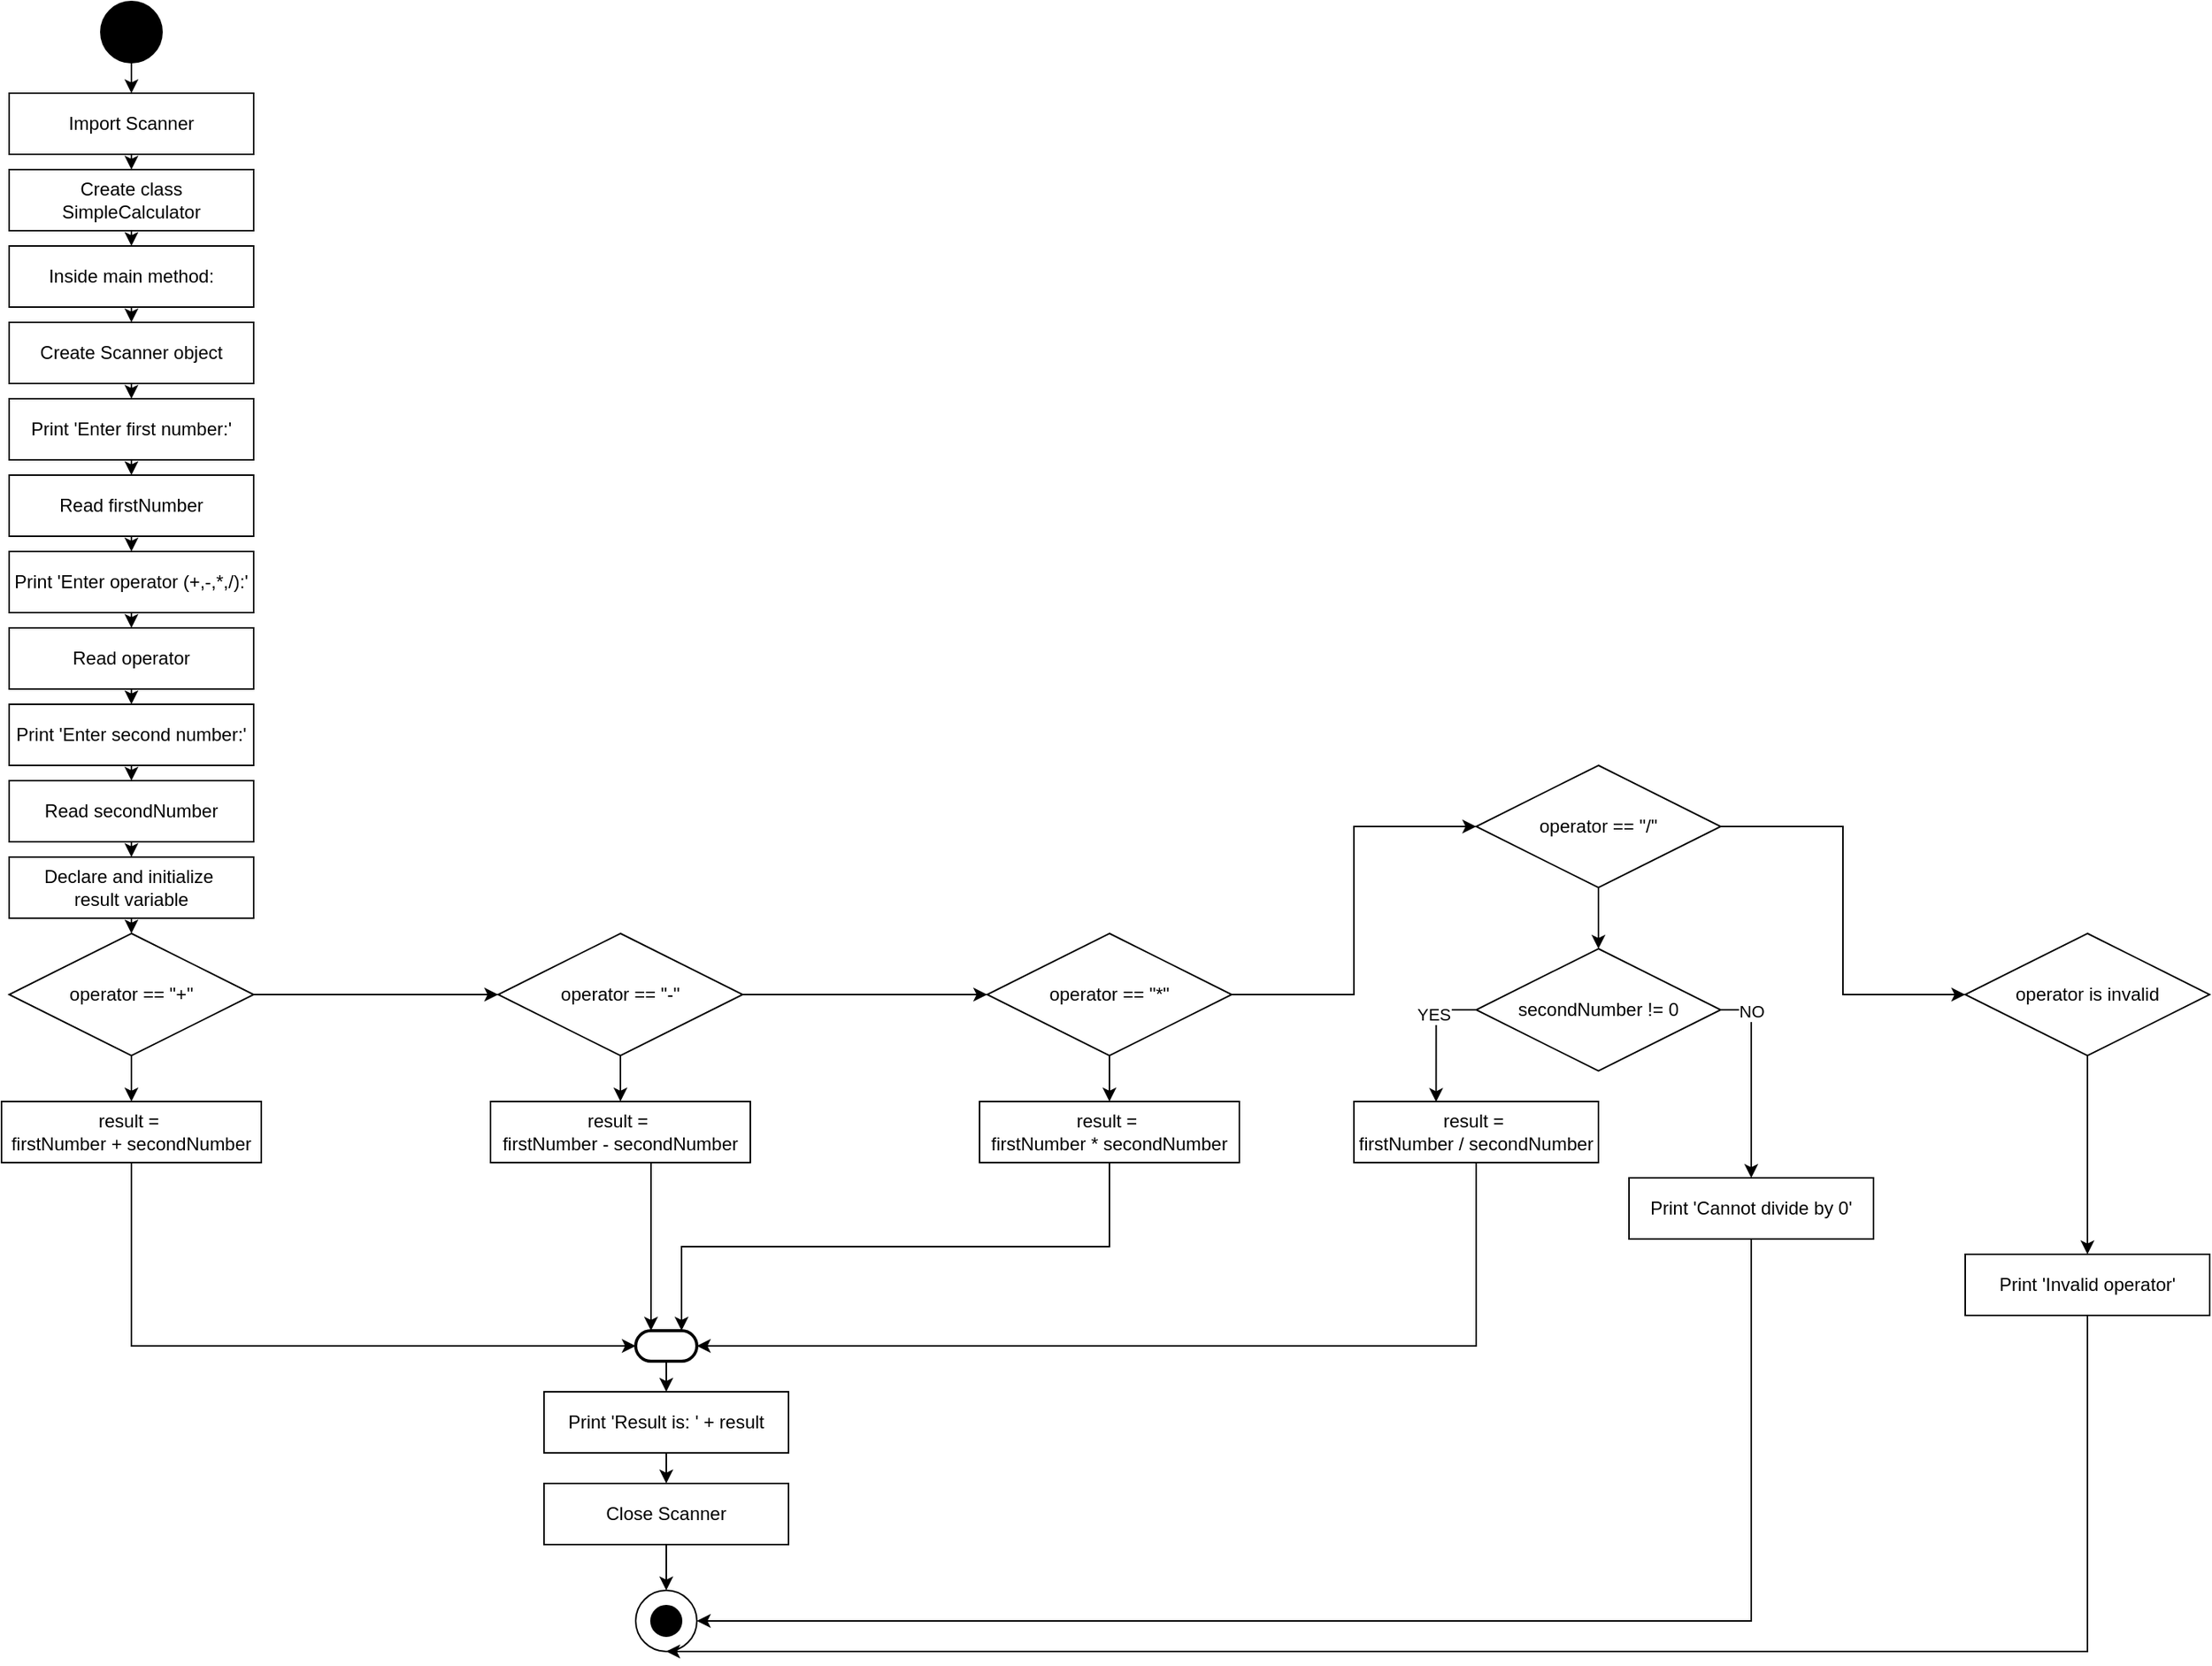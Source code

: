 <mxfile version="27.0.9">
  <diagram name="Simple Calculator Flowchart" id="0">
    <mxGraphModel dx="1371" dy="816" grid="1" gridSize="10" guides="1" tooltips="1" connect="1" arrows="1" fold="1" page="1" pageScale="1" pageWidth="827" pageHeight="1169" math="0" shadow="0">
      <root>
        <mxCell id="0" />
        <mxCell id="1" parent="0" />
        <mxCell id="vJ3nHxz20t5mOOUpoZdr-2" style="edgeStyle=orthogonalEdgeStyle;rounded=0;orthogonalLoop=1;jettySize=auto;html=1;exitX=0.5;exitY=1;exitDx=0;exitDy=0;entryX=0.5;entryY=0;entryDx=0;entryDy=0;" edge="1" parent="1" source="start" target="import">
          <mxGeometry relative="1" as="geometry" />
        </mxCell>
        <mxCell id="start" value="" style="ellipse;whiteSpace=wrap;html=1;aspect=fixed;fillColor=#000000;" parent="1" vertex="1">
          <mxGeometry x="320" y="20" width="40" height="40" as="geometry" />
        </mxCell>
        <mxCell id="vJ3nHxz20t5mOOUpoZdr-3" style="edgeStyle=orthogonalEdgeStyle;rounded=0;orthogonalLoop=1;jettySize=auto;html=1;exitX=0.5;exitY=1;exitDx=0;exitDy=0;entryX=0.5;entryY=0;entryDx=0;entryDy=0;" edge="1" parent="1" source="import" target="createClass">
          <mxGeometry relative="1" as="geometry" />
        </mxCell>
        <mxCell id="import" value="Import Scanner" style="rounded=0;whiteSpace=wrap;html=1;" parent="1" vertex="1">
          <mxGeometry x="260" y="80" width="160" height="40" as="geometry" />
        </mxCell>
        <mxCell id="vJ3nHxz20t5mOOUpoZdr-4" style="edgeStyle=orthogonalEdgeStyle;rounded=0;orthogonalLoop=1;jettySize=auto;html=1;exitX=0.5;exitY=1;exitDx=0;exitDy=0;entryX=0.5;entryY=0;entryDx=0;entryDy=0;" edge="1" parent="1" source="createClass" target="mainMethod">
          <mxGeometry relative="1" as="geometry" />
        </mxCell>
        <mxCell id="createClass" value="Create class SimpleCalculator" style="rounded=0;whiteSpace=wrap;html=1;" parent="1" vertex="1">
          <mxGeometry x="260" y="130" width="160" height="40" as="geometry" />
        </mxCell>
        <mxCell id="vJ3nHxz20t5mOOUpoZdr-5" style="edgeStyle=orthogonalEdgeStyle;rounded=0;orthogonalLoop=1;jettySize=auto;html=1;exitX=0.5;exitY=1;exitDx=0;exitDy=0;entryX=0.5;entryY=0;entryDx=0;entryDy=0;" edge="1" parent="1" source="mainMethod" target="scanner">
          <mxGeometry relative="1" as="geometry" />
        </mxCell>
        <mxCell id="mainMethod" value="Inside main method:" style="rounded=0;whiteSpace=wrap;html=1;" parent="1" vertex="1">
          <mxGeometry x="260" y="180" width="160" height="40" as="geometry" />
        </mxCell>
        <mxCell id="vJ3nHxz20t5mOOUpoZdr-6" style="edgeStyle=orthogonalEdgeStyle;rounded=0;orthogonalLoop=1;jettySize=auto;html=1;exitX=0.5;exitY=1;exitDx=0;exitDy=0;entryX=0.5;entryY=0;entryDx=0;entryDy=0;" edge="1" parent="1" source="scanner" target="printFirst">
          <mxGeometry relative="1" as="geometry" />
        </mxCell>
        <mxCell id="scanner" value="Create Scanner object" style="rounded=0;whiteSpace=wrap;html=1;" parent="1" vertex="1">
          <mxGeometry x="260" y="230" width="160" height="40" as="geometry" />
        </mxCell>
        <mxCell id="vJ3nHxz20t5mOOUpoZdr-7" style="edgeStyle=orthogonalEdgeStyle;rounded=0;orthogonalLoop=1;jettySize=auto;html=1;exitX=0.5;exitY=1;exitDx=0;exitDy=0;entryX=0.5;entryY=0;entryDx=0;entryDy=0;" edge="1" parent="1" source="printFirst" target="readFirst">
          <mxGeometry relative="1" as="geometry" />
        </mxCell>
        <mxCell id="printFirst" value="Print &#39;Enter first number:&#39;" style="rounded=0;whiteSpace=wrap;html=1;" parent="1" vertex="1">
          <mxGeometry x="260" y="280" width="160" height="40" as="geometry" />
        </mxCell>
        <mxCell id="vJ3nHxz20t5mOOUpoZdr-8" style="edgeStyle=orthogonalEdgeStyle;rounded=0;orthogonalLoop=1;jettySize=auto;html=1;exitX=0.5;exitY=1;exitDx=0;exitDy=0;entryX=0.5;entryY=0;entryDx=0;entryDy=0;" edge="1" parent="1" source="readFirst" target="printOp">
          <mxGeometry relative="1" as="geometry" />
        </mxCell>
        <mxCell id="readFirst" value="Read firstNumber" style="rounded=0;whiteSpace=wrap;html=1;" parent="1" vertex="1">
          <mxGeometry x="260" y="330" width="160" height="40" as="geometry" />
        </mxCell>
        <mxCell id="vJ3nHxz20t5mOOUpoZdr-9" style="edgeStyle=orthogonalEdgeStyle;rounded=0;orthogonalLoop=1;jettySize=auto;html=1;exitX=0.5;exitY=1;exitDx=0;exitDy=0;entryX=0.5;entryY=0;entryDx=0;entryDy=0;" edge="1" parent="1" source="printOp" target="readOp">
          <mxGeometry relative="1" as="geometry" />
        </mxCell>
        <mxCell id="printOp" value="Print &#39;Enter operator (+,-,*,/):&#39;" style="rounded=0;whiteSpace=wrap;html=1;" parent="1" vertex="1">
          <mxGeometry x="260" y="380" width="160" height="40" as="geometry" />
        </mxCell>
        <mxCell id="vJ3nHxz20t5mOOUpoZdr-10" style="edgeStyle=orthogonalEdgeStyle;rounded=0;orthogonalLoop=1;jettySize=auto;html=1;exitX=0.5;exitY=1;exitDx=0;exitDy=0;entryX=0.5;entryY=0;entryDx=0;entryDy=0;" edge="1" parent="1" source="readOp" target="printSecond">
          <mxGeometry relative="1" as="geometry" />
        </mxCell>
        <mxCell id="readOp" value="Read operator" style="rounded=0;whiteSpace=wrap;html=1;" parent="1" vertex="1">
          <mxGeometry x="260" y="430" width="160" height="40" as="geometry" />
        </mxCell>
        <mxCell id="vJ3nHxz20t5mOOUpoZdr-11" style="edgeStyle=orthogonalEdgeStyle;rounded=0;orthogonalLoop=1;jettySize=auto;html=1;exitX=0.5;exitY=1;exitDx=0;exitDy=0;entryX=0.5;entryY=0;entryDx=0;entryDy=0;" edge="1" parent="1" source="printSecond" target="readSecond">
          <mxGeometry relative="1" as="geometry" />
        </mxCell>
        <mxCell id="printSecond" value="Print &#39;Enter second number:&#39;" style="rounded=0;whiteSpace=wrap;html=1;" parent="1" vertex="1">
          <mxGeometry x="260" y="480" width="160" height="40" as="geometry" />
        </mxCell>
        <mxCell id="vJ3nHxz20t5mOOUpoZdr-12" style="edgeStyle=orthogonalEdgeStyle;rounded=0;orthogonalLoop=1;jettySize=auto;html=1;exitX=0.5;exitY=1;exitDx=0;exitDy=0;entryX=0.5;entryY=0;entryDx=0;entryDy=0;" edge="1" parent="1" source="readSecond" target="initResult">
          <mxGeometry relative="1" as="geometry" />
        </mxCell>
        <mxCell id="readSecond" value="Read secondNumber" style="rounded=0;whiteSpace=wrap;html=1;" parent="1" vertex="1">
          <mxGeometry x="260" y="530" width="160" height="40" as="geometry" />
        </mxCell>
        <mxCell id="vJ3nHxz20t5mOOUpoZdr-30" style="edgeStyle=orthogonalEdgeStyle;rounded=0;orthogonalLoop=1;jettySize=auto;html=1;exitX=0.5;exitY=1;exitDx=0;exitDy=0;entryX=0.5;entryY=0;entryDx=0;entryDy=0;" edge="1" parent="1" source="initResult" target="opDecision">
          <mxGeometry relative="1" as="geometry" />
        </mxCell>
        <mxCell id="initResult" value="Declare and initialize&amp;nbsp;&lt;div&gt;result variable&lt;/div&gt;" style="rounded=0;whiteSpace=wrap;html=1;" parent="1" vertex="1">
          <mxGeometry x="260" y="580" width="160" height="40" as="geometry" />
        </mxCell>
        <mxCell id="vJ3nHxz20t5mOOUpoZdr-31" style="edgeStyle=orthogonalEdgeStyle;rounded=0;orthogonalLoop=1;jettySize=auto;html=1;exitX=0.5;exitY=1;exitDx=0;exitDy=0;entryX=0.5;entryY=0;entryDx=0;entryDy=0;" edge="1" parent="1" source="opDecision" target="vJ3nHxz20t5mOOUpoZdr-18">
          <mxGeometry relative="1" as="geometry" />
        </mxCell>
        <mxCell id="vJ3nHxz20t5mOOUpoZdr-51" style="edgeStyle=orthogonalEdgeStyle;rounded=0;orthogonalLoop=1;jettySize=auto;html=1;exitX=1;exitY=0.5;exitDx=0;exitDy=0;entryX=0;entryY=0.5;entryDx=0;entryDy=0;" edge="1" parent="1" source="opDecision" target="vJ3nHxz20t5mOOUpoZdr-13">
          <mxGeometry relative="1" as="geometry" />
        </mxCell>
        <mxCell id="opDecision" value="operator == &quot;+&quot;" style="rhombus;whiteSpace=wrap;html=1;" parent="1" vertex="1">
          <mxGeometry x="260" y="630" width="160" height="80" as="geometry" />
        </mxCell>
        <mxCell id="vJ3nHxz20t5mOOUpoZdr-45" style="edgeStyle=orthogonalEdgeStyle;rounded=0;orthogonalLoop=1;jettySize=auto;html=1;exitX=0.5;exitY=1;exitDx=0;exitDy=0;entryX=0.5;entryY=0;entryDx=0;entryDy=0;" edge="1" parent="1" source="printResult" target="closeScanner">
          <mxGeometry relative="1" as="geometry" />
        </mxCell>
        <mxCell id="printResult" value="Print &#39;Result is: &#39; + result" style="rounded=0;whiteSpace=wrap;html=1;" parent="1" vertex="1">
          <mxGeometry x="610" y="930" width="160" height="40" as="geometry" />
        </mxCell>
        <mxCell id="vJ3nHxz20t5mOOUpoZdr-46" style="edgeStyle=orthogonalEdgeStyle;rounded=0;orthogonalLoop=1;jettySize=auto;html=1;exitX=0.5;exitY=1;exitDx=0;exitDy=0;entryX=0.5;entryY=0;entryDx=0;entryDy=0;" edge="1" parent="1" source="closeScanner" target="end">
          <mxGeometry relative="1" as="geometry" />
        </mxCell>
        <mxCell id="closeScanner" value="Close Scanner" style="rounded=0;whiteSpace=wrap;html=1;" parent="1" vertex="1">
          <mxGeometry x="610" y="990" width="160" height="40" as="geometry" />
        </mxCell>
        <mxCell id="end" value="" style="ellipse;whiteSpace=wrap;html=1;aspect=fixed;" parent="1" vertex="1">
          <mxGeometry x="670" y="1060" width="40" height="40" as="geometry" />
        </mxCell>
        <mxCell id="vJ3nHxz20t5mOOUpoZdr-1" value="" style="ellipse;whiteSpace=wrap;html=1;aspect=fixed;fillColor=#000000;" vertex="1" parent="1">
          <mxGeometry x="680" y="1070" width="20" height="20" as="geometry" />
        </mxCell>
        <mxCell id="vJ3nHxz20t5mOOUpoZdr-34" style="edgeStyle=orthogonalEdgeStyle;rounded=0;orthogonalLoop=1;jettySize=auto;html=1;exitX=0.5;exitY=1;exitDx=0;exitDy=0;entryX=0.5;entryY=0;entryDx=0;entryDy=0;" edge="1" parent="1" source="vJ3nHxz20t5mOOUpoZdr-13" target="vJ3nHxz20t5mOOUpoZdr-32">
          <mxGeometry relative="1" as="geometry" />
        </mxCell>
        <mxCell id="vJ3nHxz20t5mOOUpoZdr-52" style="edgeStyle=orthogonalEdgeStyle;rounded=0;orthogonalLoop=1;jettySize=auto;html=1;exitX=1;exitY=0.5;exitDx=0;exitDy=0;entryX=0;entryY=0.5;entryDx=0;entryDy=0;" edge="1" parent="1" source="vJ3nHxz20t5mOOUpoZdr-13" target="vJ3nHxz20t5mOOUpoZdr-14">
          <mxGeometry relative="1" as="geometry" />
        </mxCell>
        <mxCell id="vJ3nHxz20t5mOOUpoZdr-13" value="operator == &quot;-&quot;" style="rhombus;whiteSpace=wrap;html=1;" vertex="1" parent="1">
          <mxGeometry x="580" y="630" width="160" height="80" as="geometry" />
        </mxCell>
        <mxCell id="vJ3nHxz20t5mOOUpoZdr-35" style="edgeStyle=orthogonalEdgeStyle;rounded=0;orthogonalLoop=1;jettySize=auto;html=1;exitX=0.5;exitY=1;exitDx=0;exitDy=0;entryX=0.5;entryY=0;entryDx=0;entryDy=0;" edge="1" parent="1" source="vJ3nHxz20t5mOOUpoZdr-14" target="vJ3nHxz20t5mOOUpoZdr-33">
          <mxGeometry relative="1" as="geometry" />
        </mxCell>
        <mxCell id="vJ3nHxz20t5mOOUpoZdr-53" style="edgeStyle=orthogonalEdgeStyle;rounded=0;orthogonalLoop=1;jettySize=auto;html=1;exitX=1;exitY=0.5;exitDx=0;exitDy=0;entryX=0;entryY=0.5;entryDx=0;entryDy=0;" edge="1" parent="1" source="vJ3nHxz20t5mOOUpoZdr-14" target="vJ3nHxz20t5mOOUpoZdr-15">
          <mxGeometry relative="1" as="geometry" />
        </mxCell>
        <mxCell id="vJ3nHxz20t5mOOUpoZdr-14" value="operator == &quot;*&quot;" style="rhombus;whiteSpace=wrap;html=1;" vertex="1" parent="1">
          <mxGeometry x="900" y="630" width="160" height="80" as="geometry" />
        </mxCell>
        <mxCell id="vJ3nHxz20t5mOOUpoZdr-37" style="edgeStyle=orthogonalEdgeStyle;rounded=0;orthogonalLoop=1;jettySize=auto;html=1;exitX=0.5;exitY=1;exitDx=0;exitDy=0;entryX=0.5;entryY=0;entryDx=0;entryDy=0;" edge="1" parent="1" source="vJ3nHxz20t5mOOUpoZdr-15" target="vJ3nHxz20t5mOOUpoZdr-20">
          <mxGeometry relative="1" as="geometry" />
        </mxCell>
        <mxCell id="vJ3nHxz20t5mOOUpoZdr-54" style="edgeStyle=orthogonalEdgeStyle;rounded=0;orthogonalLoop=1;jettySize=auto;html=1;exitX=1;exitY=0.5;exitDx=0;exitDy=0;entryX=0;entryY=0.5;entryDx=0;entryDy=0;" edge="1" parent="1" source="vJ3nHxz20t5mOOUpoZdr-15" target="vJ3nHxz20t5mOOUpoZdr-27">
          <mxGeometry relative="1" as="geometry" />
        </mxCell>
        <mxCell id="vJ3nHxz20t5mOOUpoZdr-15" value="operator == &quot;/&quot;" style="rhombus;whiteSpace=wrap;html=1;" vertex="1" parent="1">
          <mxGeometry x="1220" y="520" width="160" height="80" as="geometry" />
        </mxCell>
        <mxCell id="vJ3nHxz20t5mOOUpoZdr-75" style="edgeStyle=orthogonalEdgeStyle;rounded=0;orthogonalLoop=1;jettySize=auto;html=1;exitX=0.5;exitY=1;exitDx=0;exitDy=0;entryX=0;entryY=0.5;entryDx=0;entryDy=0;" edge="1" parent="1" source="vJ3nHxz20t5mOOUpoZdr-18" target="vJ3nHxz20t5mOOUpoZdr-74">
          <mxGeometry relative="1" as="geometry" />
        </mxCell>
        <mxCell id="vJ3nHxz20t5mOOUpoZdr-18" value="result =&amp;nbsp;&lt;div&gt;firstNumber + secondNumber&lt;/div&gt;" style="rounded=0;whiteSpace=wrap;html=1;" vertex="1" parent="1">
          <mxGeometry x="255" y="740" width="170" height="40" as="geometry" />
        </mxCell>
        <mxCell id="vJ3nHxz20t5mOOUpoZdr-39" style="edgeStyle=orthogonalEdgeStyle;rounded=0;orthogonalLoop=1;jettySize=auto;html=1;exitX=1;exitY=0.5;exitDx=0;exitDy=0;entryX=0.5;entryY=0;entryDx=0;entryDy=0;" edge="1" parent="1" source="vJ3nHxz20t5mOOUpoZdr-20" target="vJ3nHxz20t5mOOUpoZdr-23">
          <mxGeometry relative="1" as="geometry" />
        </mxCell>
        <mxCell id="vJ3nHxz20t5mOOUpoZdr-41" value="NO" style="edgeLabel;html=1;align=center;verticalAlign=middle;resizable=0;points=[];" vertex="1" connectable="0" parent="vJ3nHxz20t5mOOUpoZdr-39">
          <mxGeometry x="-0.683" relative="1" as="geometry">
            <mxPoint as="offset" />
          </mxGeometry>
        </mxCell>
        <mxCell id="vJ3nHxz20t5mOOUpoZdr-84" style="edgeStyle=orthogonalEdgeStyle;rounded=0;orthogonalLoop=1;jettySize=auto;html=1;exitX=0;exitY=0.5;exitDx=0;exitDy=0;entryX=0.336;entryY=0.007;entryDx=0;entryDy=0;entryPerimeter=0;" edge="1" parent="1" source="vJ3nHxz20t5mOOUpoZdr-20" target="vJ3nHxz20t5mOOUpoZdr-22">
          <mxGeometry relative="1" as="geometry" />
        </mxCell>
        <mxCell id="vJ3nHxz20t5mOOUpoZdr-85" value="YES" style="edgeLabel;html=1;align=center;verticalAlign=middle;resizable=0;points=[];" vertex="1" connectable="0" parent="vJ3nHxz20t5mOOUpoZdr-84">
          <mxGeometry x="-0.326" y="-2" relative="1" as="geometry">
            <mxPoint as="offset" />
          </mxGeometry>
        </mxCell>
        <mxCell id="vJ3nHxz20t5mOOUpoZdr-20" value="secondNumber != 0" style="rhombus;whiteSpace=wrap;html=1;" vertex="1" parent="1">
          <mxGeometry x="1220" y="640" width="160" height="80" as="geometry" />
        </mxCell>
        <mxCell id="vJ3nHxz20t5mOOUpoZdr-79" style="edgeStyle=orthogonalEdgeStyle;rounded=0;orthogonalLoop=1;jettySize=auto;html=1;exitX=0.5;exitY=1;exitDx=0;exitDy=0;entryX=1;entryY=0.5;entryDx=0;entryDy=0;" edge="1" parent="1" source="vJ3nHxz20t5mOOUpoZdr-22" target="vJ3nHxz20t5mOOUpoZdr-74">
          <mxGeometry relative="1" as="geometry" />
        </mxCell>
        <mxCell id="vJ3nHxz20t5mOOUpoZdr-22" value="result =&amp;nbsp;&lt;div&gt;firstNumber / secondNumber&lt;/div&gt;" style="rounded=0;whiteSpace=wrap;html=1;" vertex="1" parent="1">
          <mxGeometry x="1140" y="740" width="160" height="40" as="geometry" />
        </mxCell>
        <mxCell id="vJ3nHxz20t5mOOUpoZdr-71" style="edgeStyle=orthogonalEdgeStyle;rounded=0;orthogonalLoop=1;jettySize=auto;html=1;exitX=0.5;exitY=1;exitDx=0;exitDy=0;entryX=1;entryY=0.5;entryDx=0;entryDy=0;" edge="1" parent="1" source="vJ3nHxz20t5mOOUpoZdr-23" target="end">
          <mxGeometry relative="1" as="geometry" />
        </mxCell>
        <mxCell id="vJ3nHxz20t5mOOUpoZdr-23" value="Print &#39;Cannot divide by 0&#39;" style="rounded=0;whiteSpace=wrap;html=1;" vertex="1" parent="1">
          <mxGeometry x="1320" y="790" width="160" height="40" as="geometry" />
        </mxCell>
        <mxCell id="vJ3nHxz20t5mOOUpoZdr-72" style="edgeStyle=orthogonalEdgeStyle;rounded=0;orthogonalLoop=1;jettySize=auto;html=1;exitX=0.5;exitY=1;exitDx=0;exitDy=0;entryX=0.5;entryY=1;entryDx=0;entryDy=0;" edge="1" parent="1" source="vJ3nHxz20t5mOOUpoZdr-24" target="end">
          <mxGeometry relative="1" as="geometry">
            <Array as="points">
              <mxPoint x="1620" y="1100" />
            </Array>
          </mxGeometry>
        </mxCell>
        <mxCell id="vJ3nHxz20t5mOOUpoZdr-24" value="Print &#39;Invalid operator&#39;" style="rounded=0;whiteSpace=wrap;html=1;" vertex="1" parent="1">
          <mxGeometry x="1540" y="840" width="160" height="40" as="geometry" />
        </mxCell>
        <mxCell id="vJ3nHxz20t5mOOUpoZdr-28" style="edgeStyle=orthogonalEdgeStyle;rounded=0;orthogonalLoop=1;jettySize=auto;html=1;exitX=0.5;exitY=1;exitDx=0;exitDy=0;entryX=0.5;entryY=0;entryDx=0;entryDy=0;" edge="1" parent="1" source="vJ3nHxz20t5mOOUpoZdr-27" target="vJ3nHxz20t5mOOUpoZdr-24">
          <mxGeometry relative="1" as="geometry" />
        </mxCell>
        <mxCell id="vJ3nHxz20t5mOOUpoZdr-27" value="operator is invalid" style="rhombus;whiteSpace=wrap;html=1;" vertex="1" parent="1">
          <mxGeometry x="1540" y="630" width="160" height="80" as="geometry" />
        </mxCell>
        <mxCell id="vJ3nHxz20t5mOOUpoZdr-76" style="edgeStyle=orthogonalEdgeStyle;rounded=0;orthogonalLoop=1;jettySize=auto;html=1;exitX=0.5;exitY=1;exitDx=0;exitDy=0;entryX=0.25;entryY=0;entryDx=0;entryDy=0;" edge="1" parent="1" source="vJ3nHxz20t5mOOUpoZdr-32" target="vJ3nHxz20t5mOOUpoZdr-74">
          <mxGeometry relative="1" as="geometry">
            <Array as="points">
              <mxPoint x="680" y="780" />
            </Array>
          </mxGeometry>
        </mxCell>
        <mxCell id="vJ3nHxz20t5mOOUpoZdr-32" value="result =&amp;nbsp;&lt;div&gt;firstNumber - secondNumber&lt;/div&gt;" style="rounded=0;whiteSpace=wrap;html=1;" vertex="1" parent="1">
          <mxGeometry x="575" y="740" width="170" height="40" as="geometry" />
        </mxCell>
        <mxCell id="vJ3nHxz20t5mOOUpoZdr-78" style="edgeStyle=orthogonalEdgeStyle;rounded=0;orthogonalLoop=1;jettySize=auto;html=1;exitX=0.5;exitY=1;exitDx=0;exitDy=0;entryX=0.75;entryY=0;entryDx=0;entryDy=0;" edge="1" parent="1" source="vJ3nHxz20t5mOOUpoZdr-33" target="vJ3nHxz20t5mOOUpoZdr-74">
          <mxGeometry relative="1" as="geometry" />
        </mxCell>
        <mxCell id="vJ3nHxz20t5mOOUpoZdr-33" value="result =&amp;nbsp;&lt;div&gt;firstNumber * secondNumber&lt;/div&gt;" style="rounded=0;whiteSpace=wrap;html=1;" vertex="1" parent="1">
          <mxGeometry x="895" y="740" width="170" height="40" as="geometry" />
        </mxCell>
        <mxCell id="vJ3nHxz20t5mOOUpoZdr-36" style="edgeStyle=orthogonalEdgeStyle;rounded=0;orthogonalLoop=1;jettySize=auto;html=1;exitX=0.5;exitY=1;exitDx=0;exitDy=0;" edge="1" parent="1" source="vJ3nHxz20t5mOOUpoZdr-20" target="vJ3nHxz20t5mOOUpoZdr-20">
          <mxGeometry relative="1" as="geometry" />
        </mxCell>
        <mxCell id="vJ3nHxz20t5mOOUpoZdr-80" style="edgeStyle=orthogonalEdgeStyle;rounded=0;orthogonalLoop=1;jettySize=auto;html=1;exitX=0.5;exitY=1;exitDx=0;exitDy=0;entryX=0.5;entryY=0;entryDx=0;entryDy=0;" edge="1" parent="1" source="vJ3nHxz20t5mOOUpoZdr-74" target="printResult">
          <mxGeometry relative="1" as="geometry" />
        </mxCell>
        <mxCell id="vJ3nHxz20t5mOOUpoZdr-74" value="" style="rounded=1;whiteSpace=wrap;html=1;absoluteArcSize=1;arcSize=20;strokeWidth=2;" vertex="1" parent="1">
          <mxGeometry x="670" y="890" width="40" height="20" as="geometry" />
        </mxCell>
      </root>
    </mxGraphModel>
  </diagram>
</mxfile>
